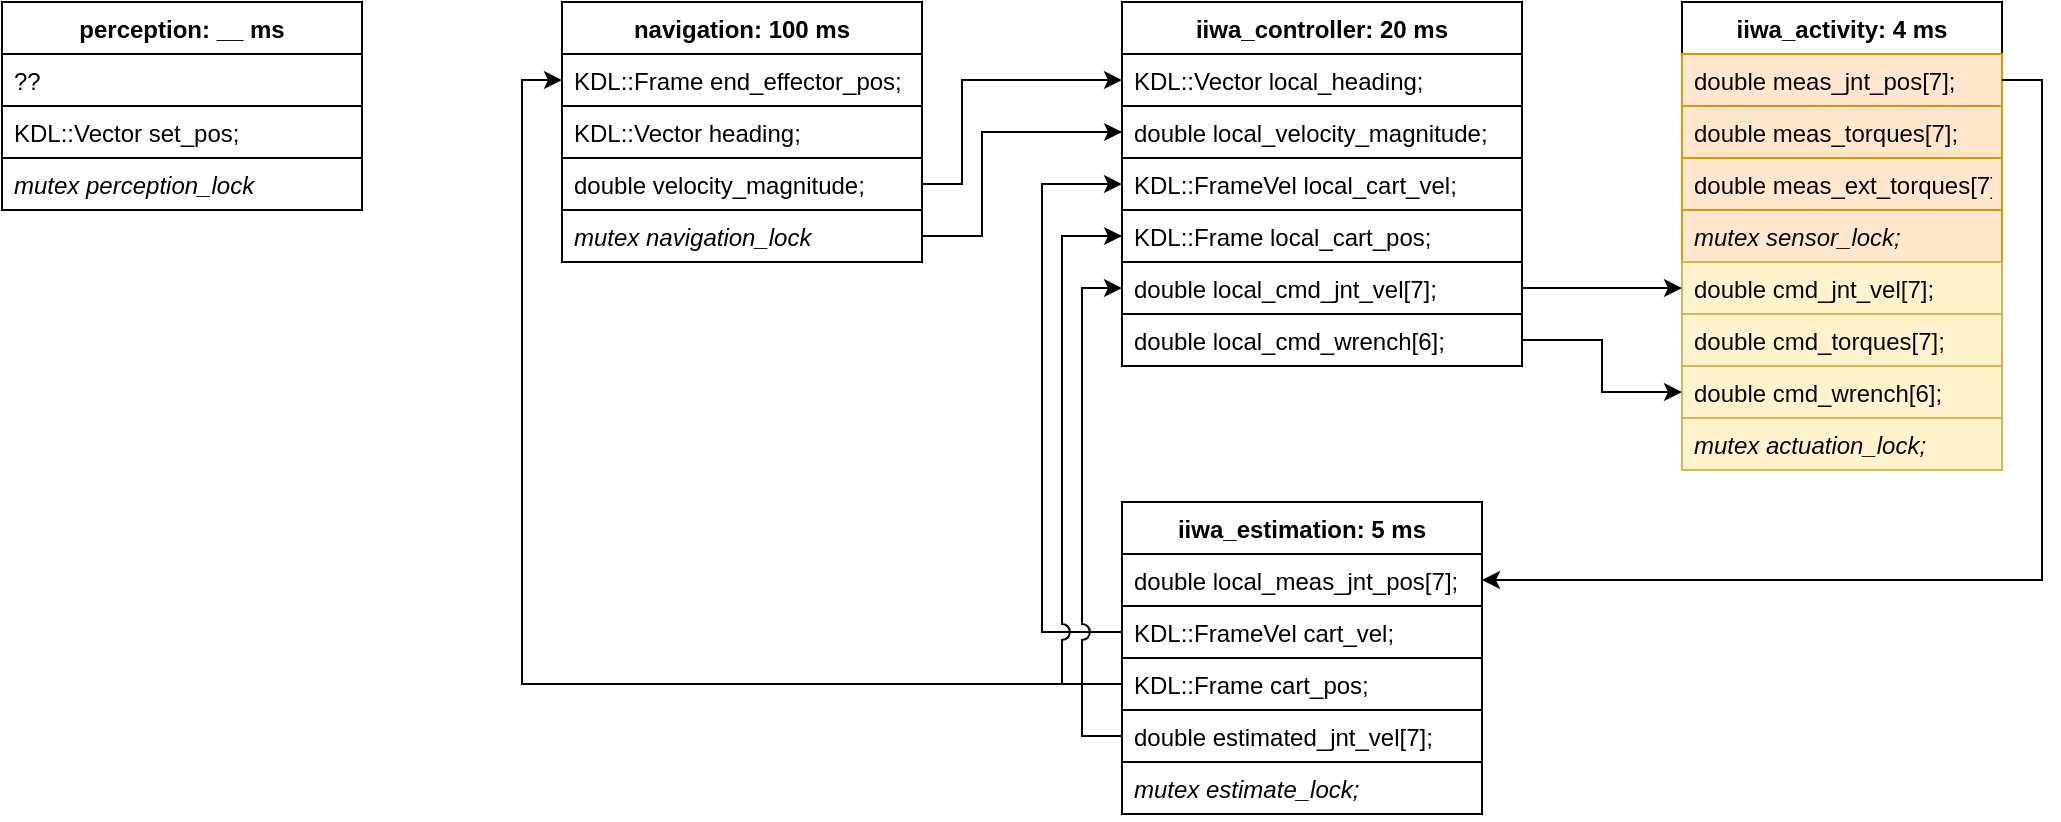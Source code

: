 <mxfile version="20.8.10" type="device"><diagram id="isR3lYBBgVFcOuXU4SVR" name="Page-1"><mxGraphModel dx="730" dy="549" grid="1" gridSize="10" guides="1" tooltips="1" connect="1" arrows="1" fold="1" page="1" pageScale="1" pageWidth="1169" pageHeight="827" math="1" shadow="0"><root><mxCell id="0"/><mxCell id="1" parent="0"/><mxCell id="2z5hCUkhCzuRCk7MOXWT-2" value="iiwa_activity: 4 ms" style="swimlane;fontStyle=1;align=center;verticalAlign=top;childLayout=stackLayout;horizontal=1;startSize=26;horizontalStack=0;resizeParent=1;resizeParentMax=0;resizeLast=0;collapsible=1;marginBottom=0;rotation=0;" parent="1" vertex="1"><mxGeometry x="940" y="40" width="160" height="234" as="geometry"><mxRectangle x="520" y="210" width="160" height="30" as="alternateBounds"/></mxGeometry></mxCell><mxCell id="2z5hCUkhCzuRCk7MOXWT-3" value="double meas_jnt_pos[7];" style="text;strokeColor=#d79b00;fillColor=#ffe6cc;align=left;verticalAlign=top;spacingLeft=4;spacingRight=4;overflow=hidden;rotatable=0;points=[[0,0.5],[1,0.5]];portConstraint=eastwest;fontColor=#080808;" parent="2z5hCUkhCzuRCk7MOXWT-2" vertex="1"><mxGeometry y="26" width="160" height="26" as="geometry"/></mxCell><mxCell id="2z5hCUkhCzuRCk7MOXWT-11" value="double meas_torques[7];" style="text;strokeColor=#d79b00;fillColor=#ffe6cc;align=left;verticalAlign=top;spacingLeft=4;spacingRight=4;overflow=hidden;rotatable=0;points=[[0,0.5],[1,0.5]];portConstraint=eastwest;fontColor=#080808;" parent="2z5hCUkhCzuRCk7MOXWT-2" vertex="1"><mxGeometry y="52" width="160" height="26" as="geometry"/></mxCell><mxCell id="2z5hCUkhCzuRCk7MOXWT-12" value="double meas_ext_torques[7];" style="text;strokeColor=#d79b00;fillColor=#ffe6cc;align=left;verticalAlign=top;spacingLeft=4;spacingRight=4;overflow=hidden;rotatable=0;points=[[0,0.5],[1,0.5]];portConstraint=eastwest;fontColor=#080808;" parent="2z5hCUkhCzuRCk7MOXWT-2" vertex="1"><mxGeometry y="78" width="160" height="26" as="geometry"/></mxCell><mxCell id="viwQj21G1f65lm8UQLOF-1" value="mutex sensor_lock;" style="text;strokeColor=#d79b00;fillColor=#ffe6cc;align=left;verticalAlign=top;spacingLeft=4;spacingRight=4;overflow=hidden;rotatable=0;points=[[0,0.5],[1,0.5]];portConstraint=eastwest;fontStyle=2;fontColor=#080808;" parent="2z5hCUkhCzuRCk7MOXWT-2" vertex="1"><mxGeometry y="104" width="160" height="26" as="geometry"/></mxCell><mxCell id="2z5hCUkhCzuRCk7MOXWT-5" value="double cmd_jnt_vel[7];" style="text;strokeColor=#d6b656;fillColor=#fff2cc;align=left;verticalAlign=top;spacingLeft=4;spacingRight=4;overflow=hidden;rotatable=0;points=[[0,0.5],[1,0.5]];portConstraint=eastwest;fontColor=#080808;" parent="2z5hCUkhCzuRCk7MOXWT-2" vertex="1"><mxGeometry y="130" width="160" height="26" as="geometry"/></mxCell><mxCell id="2z5hCUkhCzuRCk7MOXWT-7" value="double cmd_torques[7];" style="text;strokeColor=#d6b656;fillColor=#fff2cc;align=left;verticalAlign=top;spacingLeft=4;spacingRight=4;overflow=hidden;rotatable=0;points=[[0,0.5],[1,0.5]];portConstraint=eastwest;fontColor=#080808;" parent="2z5hCUkhCzuRCk7MOXWT-2" vertex="1"><mxGeometry y="156" width="160" height="26" as="geometry"/></mxCell><mxCell id="2z5hCUkhCzuRCk7MOXWT-10" value="double cmd_wrench[6];" style="text;strokeColor=#d6b656;fillColor=#fff2cc;align=left;verticalAlign=top;spacingLeft=4;spacingRight=4;overflow=hidden;rotatable=0;points=[[0,0.5],[1,0.5]];portConstraint=eastwest;fontColor=#080808;" parent="2z5hCUkhCzuRCk7MOXWT-2" vertex="1"><mxGeometry y="182" width="160" height="26" as="geometry"/></mxCell><mxCell id="viwQj21G1f65lm8UQLOF-2" value="mutex actuation_lock;" style="text;strokeColor=#d6b656;fillColor=#fff2cc;align=left;verticalAlign=top;spacingLeft=4;spacingRight=4;overflow=hidden;rotatable=0;points=[[0,0.5],[1,0.5]];portConstraint=eastwest;fontStyle=2;fontColor=#080808;" parent="2z5hCUkhCzuRCk7MOXWT-2" vertex="1"><mxGeometry y="208" width="160" height="26" as="geometry"/></mxCell><mxCell id="2z5hCUkhCzuRCk7MOXWT-13" value="iiwa_controller: 20 ms" style="swimlane;fontStyle=1;align=center;verticalAlign=top;childLayout=stackLayout;horizontal=1;startSize=26;horizontalStack=0;resizeParent=1;resizeParentMax=0;resizeLast=0;collapsible=1;marginBottom=0;rotation=0;" parent="1" vertex="1"><mxGeometry x="660" y="40" width="200" height="182" as="geometry"><mxRectangle x="520" y="210" width="160" height="30" as="alternateBounds"/></mxGeometry></mxCell><mxCell id="viwQj21G1f65lm8UQLOF-11" value="KDL::Vector local_heading;" style="text;strokeColor=default;fillColor=none;align=left;verticalAlign=top;spacingLeft=4;spacingRight=4;overflow=hidden;rotatable=0;points=[[0,0.5],[1,0.5]];portConstraint=eastwest;" parent="2z5hCUkhCzuRCk7MOXWT-13" vertex="1"><mxGeometry y="26" width="200" height="26" as="geometry"/></mxCell><mxCell id="viwQj21G1f65lm8UQLOF-12" value="double local_velocity_magnitude;" style="text;strokeColor=default;fillColor=none;align=left;verticalAlign=top;spacingLeft=4;spacingRight=4;overflow=hidden;rotatable=0;points=[[0,0.5],[1,0.5]];portConstraint=eastwest;" parent="2z5hCUkhCzuRCk7MOXWT-13" vertex="1"><mxGeometry y="52" width="200" height="26" as="geometry"/></mxCell><mxCell id="viwQj21G1f65lm8UQLOF-13" value="KDL::FrameVel local_cart_vel;" style="text;strokeColor=default;fillColor=none;align=left;verticalAlign=top;spacingLeft=4;spacingRight=4;overflow=hidden;rotatable=0;points=[[0,0.5],[1,0.5]];portConstraint=eastwest;" parent="2z5hCUkhCzuRCk7MOXWT-13" vertex="1"><mxGeometry y="78" width="200" height="26" as="geometry"/></mxCell><mxCell id="viwQj21G1f65lm8UQLOF-14" value="KDL::Frame local_cart_pos;" style="text;strokeColor=default;fillColor=none;align=left;verticalAlign=top;spacingLeft=4;spacingRight=4;overflow=hidden;rotatable=0;points=[[0,0.5],[1,0.5]];portConstraint=eastwest;" parent="2z5hCUkhCzuRCk7MOXWT-13" vertex="1"><mxGeometry y="104" width="200" height="26" as="geometry"/></mxCell><mxCell id="viwQj21G1f65lm8UQLOF-22" value="double local_cmd_jnt_vel[7];" style="text;strokeColor=default;fillColor=none;align=left;verticalAlign=top;spacingLeft=4;spacingRight=4;overflow=hidden;rotatable=0;points=[[0,0.5],[1,0.5]];portConstraint=eastwest;" parent="2z5hCUkhCzuRCk7MOXWT-13" vertex="1"><mxGeometry y="130" width="200" height="26" as="geometry"/></mxCell><mxCell id="2z5hCUkhCzuRCk7MOXWT-19" value="double local_cmd_wrench[6];" style="text;strokeColor=default;fillColor=none;align=left;verticalAlign=top;spacingLeft=4;spacingRight=4;overflow=hidden;rotatable=0;points=[[0,0.5],[1,0.5]];portConstraint=eastwest;" parent="2z5hCUkhCzuRCk7MOXWT-13" vertex="1"><mxGeometry y="156" width="200" height="26" as="geometry"/></mxCell><mxCell id="2z5hCUkhCzuRCk7MOXWT-20" value="navigation: 100 ms" style="swimlane;fontStyle=1;align=center;verticalAlign=top;childLayout=stackLayout;horizontal=1;startSize=26;horizontalStack=0;resizeParent=1;resizeParentMax=0;resizeLast=0;collapsible=1;marginBottom=0;rotation=0;" parent="1" vertex="1"><mxGeometry x="380" y="40" width="180" height="130" as="geometry"><mxRectangle x="520" y="210" width="160" height="30" as="alternateBounds"/></mxGeometry></mxCell><mxCell id="viwQj21G1f65lm8UQLOF-10" value="KDL::Frame end_effector_pos;" style="text;strokeColor=none;fillColor=none;align=left;verticalAlign=top;spacingLeft=4;spacingRight=4;overflow=hidden;rotatable=0;points=[[0,0.5],[1,0.5]];portConstraint=eastwest;" parent="2z5hCUkhCzuRCk7MOXWT-20" vertex="1"><mxGeometry y="26" width="180" height="26" as="geometry"/></mxCell><mxCell id="2z5hCUkhCzuRCk7MOXWT-21" value="KDL::Vector heading;" style="text;strokeColor=default;fillColor=none;align=left;verticalAlign=top;spacingLeft=4;spacingRight=4;overflow=hidden;rotatable=0;points=[[0,0.5],[1,0.5]];portConstraint=eastwest;" parent="2z5hCUkhCzuRCk7MOXWT-20" vertex="1"><mxGeometry y="52" width="180" height="26" as="geometry"/></mxCell><mxCell id="2z5hCUkhCzuRCk7MOXWT-26" value="double velocity_magnitude;" style="text;strokeColor=default;fillColor=none;align=left;verticalAlign=top;spacingLeft=4;spacingRight=4;overflow=hidden;rotatable=0;points=[[0,0.5],[1,0.5]];portConstraint=eastwest;" parent="2z5hCUkhCzuRCk7MOXWT-20" vertex="1"><mxGeometry y="78" width="180" height="26" as="geometry"/></mxCell><mxCell id="viwQj21G1f65lm8UQLOF-3" value="mutex navigation_lock" style="text;strokeColor=default;fillColor=none;align=left;verticalAlign=top;spacingLeft=4;spacingRight=4;overflow=hidden;rotatable=0;points=[[0,0.5],[1,0.5]];portConstraint=eastwest;fontStyle=2" parent="2z5hCUkhCzuRCk7MOXWT-20" vertex="1"><mxGeometry y="104" width="180" height="26" as="geometry"/></mxCell><mxCell id="2z5hCUkhCzuRCk7MOXWT-27" value="iiwa_estimation: 5 ms" style="swimlane;fontStyle=1;align=center;verticalAlign=top;childLayout=stackLayout;horizontal=1;startSize=26;horizontalStack=0;resizeParent=1;resizeParentMax=0;resizeLast=0;collapsible=1;marginBottom=0;rotation=0;" parent="1" vertex="1"><mxGeometry x="660" y="290" width="180" height="156" as="geometry"><mxRectangle x="520" y="210" width="160" height="30" as="alternateBounds"/></mxGeometry></mxCell><mxCell id="viwQj21G1f65lm8UQLOF-7" value="double local_meas_jnt_pos[7];" style="text;strokeColor=default;fillColor=none;align=left;verticalAlign=top;spacingLeft=4;spacingRight=4;overflow=hidden;rotatable=0;points=[[0,0.5],[1,0.5]];portConstraint=eastwest;fontStyle=0" parent="2z5hCUkhCzuRCk7MOXWT-27" vertex="1"><mxGeometry y="26" width="180" height="26" as="geometry"/></mxCell><mxCell id="viwQj21G1f65lm8UQLOF-4" value="KDL::FrameVel cart_vel;" style="text;strokeColor=default;fillColor=none;align=left;verticalAlign=top;spacingLeft=4;spacingRight=4;overflow=hidden;rotatable=0;points=[[0,0.5],[1,0.5]];portConstraint=eastwest;fontStyle=0" parent="2z5hCUkhCzuRCk7MOXWT-27" vertex="1"><mxGeometry y="52" width="180" height="26" as="geometry"/></mxCell><mxCell id="viwQj21G1f65lm8UQLOF-5" value="KDL::Frame cart_pos;" style="text;strokeColor=default;fillColor=none;align=left;verticalAlign=top;spacingLeft=4;spacingRight=4;overflow=hidden;rotatable=0;points=[[0,0.5],[1,0.5]];portConstraint=eastwest;fontStyle=0" parent="2z5hCUkhCzuRCk7MOXWT-27" vertex="1"><mxGeometry y="78" width="180" height="26" as="geometry"/></mxCell><mxCell id="viwQj21G1f65lm8UQLOF-6" value="double estimated_jnt_vel[7];" style="text;strokeColor=default;fillColor=none;align=left;verticalAlign=top;spacingLeft=4;spacingRight=4;overflow=hidden;rotatable=0;points=[[0,0.5],[1,0.5]];portConstraint=eastwest;fontStyle=0" parent="2z5hCUkhCzuRCk7MOXWT-27" vertex="1"><mxGeometry y="104" width="180" height="26" as="geometry"/></mxCell><mxCell id="2z5hCUkhCzuRCk7MOXWT-29" value="mutex estimate_lock;" style="text;strokeColor=default;fillColor=none;align=left;verticalAlign=top;spacingLeft=4;spacingRight=4;overflow=hidden;rotatable=0;points=[[0,0.5],[1,0.5]];portConstraint=eastwest;fontStyle=2" parent="2z5hCUkhCzuRCk7MOXWT-27" vertex="1"><mxGeometry y="130" width="180" height="26" as="geometry"/></mxCell><mxCell id="2z5hCUkhCzuRCk7MOXWT-30" style="edgeStyle=orthogonalEdgeStyle;rounded=0;orthogonalLoop=1;jettySize=auto;html=1;exitX=1;exitY=0.5;exitDx=0;exitDy=0;entryX=1;entryY=0.5;entryDx=0;entryDy=0;" parent="1" source="2z5hCUkhCzuRCk7MOXWT-3" target="viwQj21G1f65lm8UQLOF-7" edge="1"><mxGeometry relative="1" as="geometry"><Array as="points"><mxPoint x="1120" y="79"/><mxPoint x="1120" y="329"/></Array></mxGeometry></mxCell><mxCell id="viwQj21G1f65lm8UQLOF-15" style="edgeStyle=orthogonalEdgeStyle;rounded=0;orthogonalLoop=1;jettySize=auto;html=1;exitX=1;exitY=0.5;exitDx=0;exitDy=0;entryX=0;entryY=0.5;entryDx=0;entryDy=0;fontColor=#080808;" parent="1" source="2z5hCUkhCzuRCk7MOXWT-21" target="viwQj21G1f65lm8UQLOF-11" edge="1"><mxGeometry relative="1" as="geometry"><Array as="points"><mxPoint x="580" y="131"/><mxPoint x="580" y="79"/></Array></mxGeometry></mxCell><mxCell id="viwQj21G1f65lm8UQLOF-16" style="edgeStyle=orthogonalEdgeStyle;rounded=0;orthogonalLoop=1;jettySize=auto;html=1;exitX=1;exitY=0.5;exitDx=0;exitDy=0;entryX=0;entryY=0.5;entryDx=0;entryDy=0;fontColor=#080808;" parent="1" source="2z5hCUkhCzuRCk7MOXWT-26" target="viwQj21G1f65lm8UQLOF-12" edge="1"><mxGeometry relative="1" as="geometry"><Array as="points"><mxPoint x="590" y="157"/><mxPoint x="590" y="105"/></Array></mxGeometry></mxCell><mxCell id="viwQj21G1f65lm8UQLOF-17" style="edgeStyle=orthogonalEdgeStyle;rounded=0;orthogonalLoop=1;jettySize=auto;html=1;exitX=1;exitY=0.5;exitDx=0;exitDy=0;entryX=0;entryY=0.5;entryDx=0;entryDy=0;fontColor=#080808;" parent="1" source="2z5hCUkhCzuRCk7MOXWT-19" target="2z5hCUkhCzuRCk7MOXWT-10" edge="1"><mxGeometry relative="1" as="geometry"/></mxCell><mxCell id="viwQj21G1f65lm8UQLOF-18" style="edgeStyle=orthogonalEdgeStyle;rounded=0;orthogonalLoop=1;jettySize=auto;html=1;exitX=0;exitY=0.5;exitDx=0;exitDy=0;entryX=0;entryY=0.5;entryDx=0;entryDy=0;fontColor=#080808;" parent="1" source="viwQj21G1f65lm8UQLOF-5" target="viwQj21G1f65lm8UQLOF-10" edge="1"><mxGeometry relative="1" as="geometry"/></mxCell><mxCell id="viwQj21G1f65lm8UQLOF-19" style="edgeStyle=orthogonalEdgeStyle;rounded=0;orthogonalLoop=1;jettySize=auto;html=1;exitX=0;exitY=0.5;exitDx=0;exitDy=0;entryX=0;entryY=0.5;entryDx=0;entryDy=0;fontColor=#080808;" parent="1" source="viwQj21G1f65lm8UQLOF-4" target="viwQj21G1f65lm8UQLOF-13" edge="1"><mxGeometry relative="1" as="geometry"><Array as="points"><mxPoint x="620" y="355"/><mxPoint x="620" y="131"/></Array></mxGeometry></mxCell><mxCell id="viwQj21G1f65lm8UQLOF-20" style="edgeStyle=orthogonalEdgeStyle;rounded=0;orthogonalLoop=1;jettySize=auto;html=1;exitX=0;exitY=0.5;exitDx=0;exitDy=0;entryX=0;entryY=0.5;entryDx=0;entryDy=0;fontColor=#080808;jumpStyle=arc;jumpSize=8;" parent="1" source="viwQj21G1f65lm8UQLOF-5" target="viwQj21G1f65lm8UQLOF-14" edge="1"><mxGeometry relative="1" as="geometry"><Array as="points"><mxPoint x="630" y="381"/><mxPoint x="630" y="157"/></Array></mxGeometry></mxCell><mxCell id="viwQj21G1f65lm8UQLOF-23" style="edgeStyle=orthogonalEdgeStyle;rounded=0;jumpStyle=arc;jumpSize=8;orthogonalLoop=1;jettySize=auto;html=1;exitX=0;exitY=0.5;exitDx=0;exitDy=0;entryX=0;entryY=0.5;entryDx=0;entryDy=0;fontColor=#080808;" parent="1" source="viwQj21G1f65lm8UQLOF-6" target="viwQj21G1f65lm8UQLOF-22" edge="1"><mxGeometry relative="1" as="geometry"><Array as="points"><mxPoint x="640" y="407"/><mxPoint x="640" y="183"/></Array></mxGeometry></mxCell><mxCell id="viwQj21G1f65lm8UQLOF-24" style="edgeStyle=orthogonalEdgeStyle;rounded=0;jumpStyle=arc;jumpSize=8;orthogonalLoop=1;jettySize=auto;html=1;exitX=1;exitY=0.5;exitDx=0;exitDy=0;entryX=0;entryY=0.5;entryDx=0;entryDy=0;fontColor=#080808;" parent="1" source="viwQj21G1f65lm8UQLOF-22" target="2z5hCUkhCzuRCk7MOXWT-5" edge="1"><mxGeometry relative="1" as="geometry"/></mxCell><mxCell id="viwQj21G1f65lm8UQLOF-25" value="perception: __ ms" style="swimlane;fontStyle=1;align=center;verticalAlign=top;childLayout=stackLayout;horizontal=1;startSize=26;horizontalStack=0;resizeParent=1;resizeParentMax=0;resizeLast=0;collapsible=1;marginBottom=0;rotation=0;" parent="1" vertex="1"><mxGeometry x="100" y="40" width="180" height="104" as="geometry"><mxRectangle x="520" y="210" width="160" height="30" as="alternateBounds"/></mxGeometry></mxCell><mxCell id="viwQj21G1f65lm8UQLOF-29" value="??" style="text;strokeColor=default;fillColor=none;align=left;verticalAlign=top;spacingLeft=4;spacingRight=4;overflow=hidden;rotatable=0;points=[[0,0.5],[1,0.5]];portConstraint=eastwest;" parent="viwQj21G1f65lm8UQLOF-25" vertex="1"><mxGeometry y="26" width="180" height="26" as="geometry"/></mxCell><mxCell id="3jg3sNgOeGbPKNtUfKOr-1" value="KDL::Vector set_pos;" style="text;strokeColor=default;fillColor=none;align=left;verticalAlign=top;spacingLeft=4;spacingRight=4;overflow=hidden;rotatable=0;points=[[0,0.5],[1,0.5]];portConstraint=eastwest;" parent="viwQj21G1f65lm8UQLOF-25" vertex="1"><mxGeometry y="52" width="180" height="26" as="geometry"/></mxCell><mxCell id="viwQj21G1f65lm8UQLOF-30" value="mutex perception_lock" style="text;strokeColor=default;fillColor=none;align=left;verticalAlign=top;spacingLeft=4;spacingRight=4;overflow=hidden;rotatable=0;points=[[0,0.5],[1,0.5]];portConstraint=eastwest;fontStyle=2" parent="viwQj21G1f65lm8UQLOF-25" vertex="1"><mxGeometry y="78" width="180" height="26" as="geometry"/></mxCell></root></mxGraphModel></diagram></mxfile>
